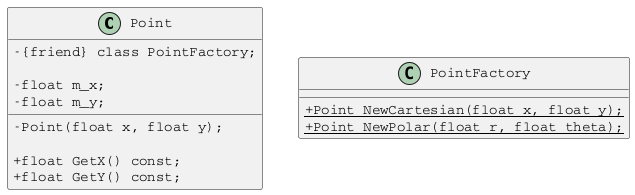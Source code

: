 @startuml
    skinparam TabSize 4
    skinparam DefaultFontName Courier
    skinparam ClassAttributeIconSize 0

    class Point
    {
        - {friend} class PointFactory;

        - float m_x;
        - float m_y;

        - Point(float x, float y);

        + float GetX() const;
        + float GetY() const;
    }

    class PointFactory
    {
        + {static} Point NewCartesian(float x, float y);
        + {static} Point NewPolar(float r, float theta);
    }
@enduml